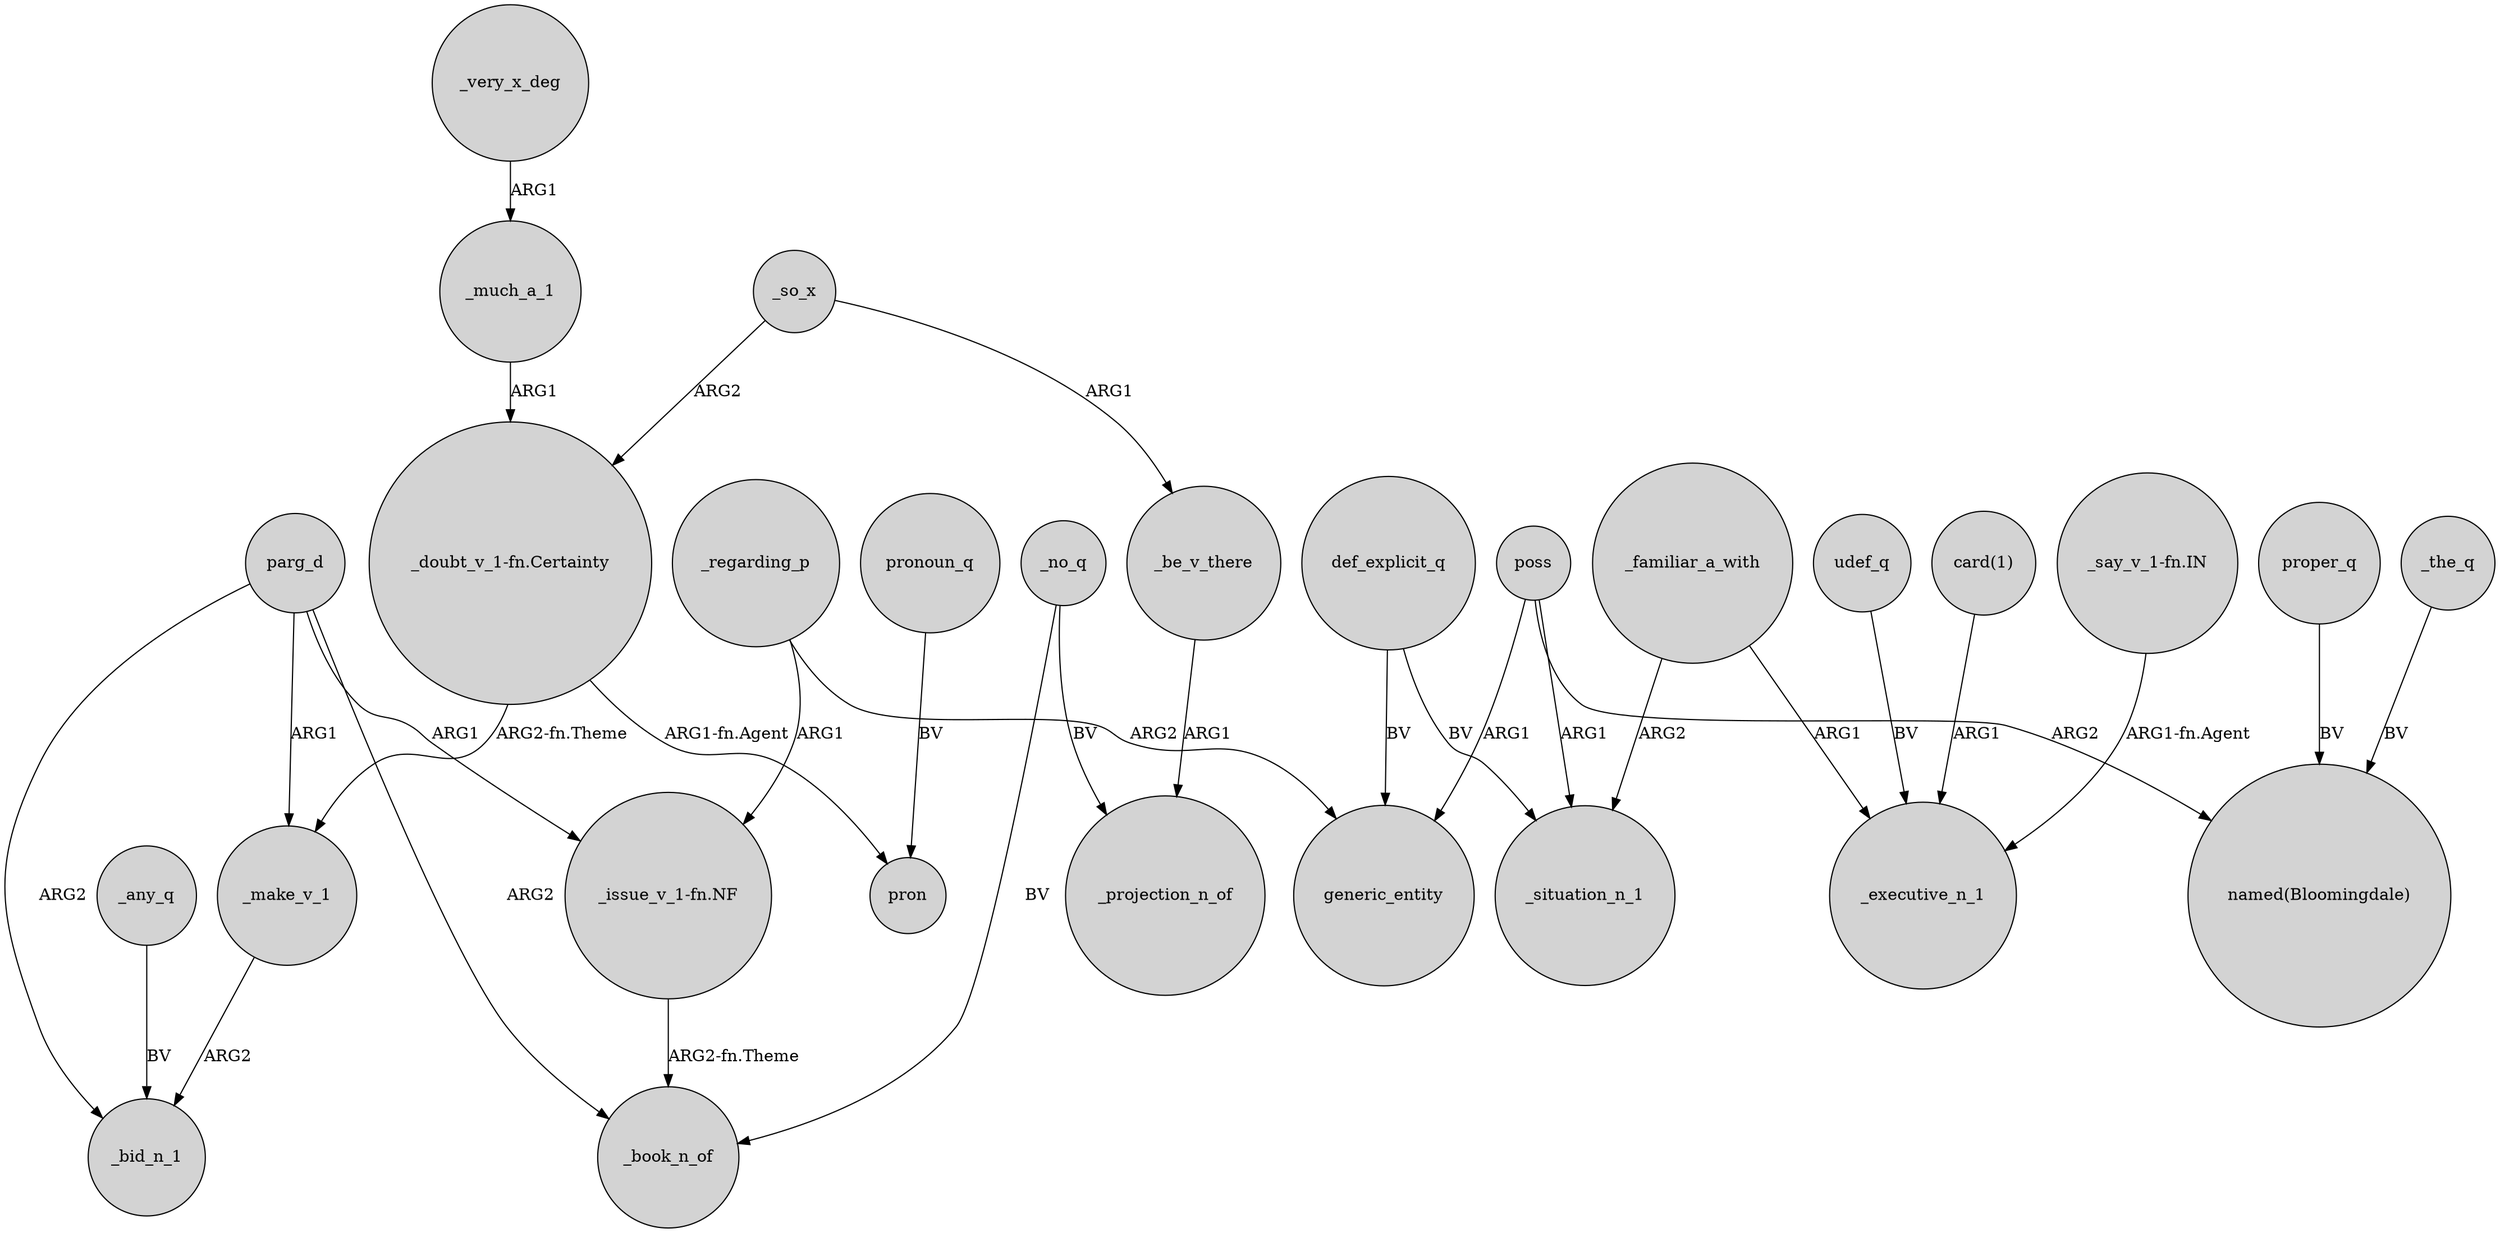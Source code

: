 digraph {
	node [shape=circle style=filled]
	_make_v_1 -> _bid_n_1 [label=ARG2]
	poss -> generic_entity [label=ARG1]
	_regarding_p -> "_issue_v_1-fn.NF" [label=ARG1]
	udef_q -> _executive_n_1 [label=BV]
	parg_d -> _bid_n_1 [label=ARG2]
	_no_q -> _projection_n_of [label=BV]
	poss -> _situation_n_1 [label=ARG1]
	_regarding_p -> generic_entity [label=ARG2]
	def_explicit_q -> generic_entity [label=BV]
	"card(1)" -> _executive_n_1 [label=ARG1]
	_so_x -> "_doubt_v_1-fn.Certainty" [label=ARG2]
	_so_x -> _be_v_there [label=ARG1]
	"_doubt_v_1-fn.Certainty" -> _make_v_1 [label="ARG2-fn.Theme"]
	_much_a_1 -> "_doubt_v_1-fn.Certainty" [label=ARG1]
	"_doubt_v_1-fn.Certainty" -> pron [label="ARG1-fn.Agent"]
	_familiar_a_with -> _situation_n_1 [label=ARG2]
	"_issue_v_1-fn.NF" -> _book_n_of [label="ARG2-fn.Theme"]
	pronoun_q -> pron [label=BV]
	parg_d -> "_issue_v_1-fn.NF" [label=ARG1]
	_no_q -> _book_n_of [label=BV]
	poss -> "named(Bloomingdale)" [label=ARG2]
	"_say_v_1-fn.IN" -> _executive_n_1 [label="ARG1-fn.Agent"]
	_familiar_a_with -> _executive_n_1 [label=ARG1]
	def_explicit_q -> _situation_n_1 [label=BV]
	parg_d -> _book_n_of [label=ARG2]
	_very_x_deg -> _much_a_1 [label=ARG1]
	proper_q -> "named(Bloomingdale)" [label=BV]
	parg_d -> _make_v_1 [label=ARG1]
	_be_v_there -> _projection_n_of [label=ARG1]
	_any_q -> _bid_n_1 [label=BV]
	_the_q -> "named(Bloomingdale)" [label=BV]
}

